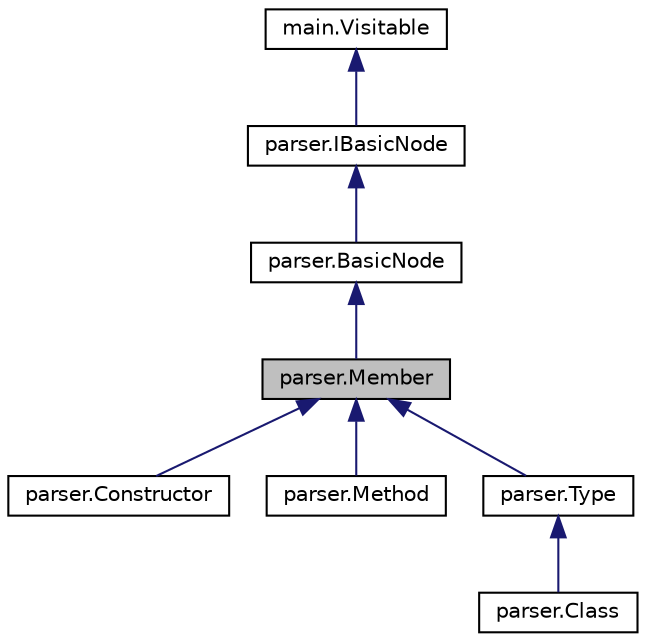 digraph "parser.Member"
{
  edge [fontname="Helvetica",fontsize="10",labelfontname="Helvetica",labelfontsize="10"];
  node [fontname="Helvetica",fontsize="10",shape=record];
  Node1 [label="parser.Member",height=0.2,width=0.4,color="black", fillcolor="grey75", style="filled", fontcolor="black"];
  Node2 -> Node1 [dir="back",color="midnightblue",fontsize="10",style="solid",fontname="Helvetica"];
  Node2 [label="parser.BasicNode",height=0.2,width=0.4,color="black", fillcolor="white", style="filled",URL="$classparser_1_1_basic_node.html"];
  Node3 -> Node2 [dir="back",color="midnightblue",fontsize="10",style="solid",fontname="Helvetica"];
  Node3 [label="parser.IBasicNode",height=0.2,width=0.4,color="black", fillcolor="white", style="filled",URL="$interfaceparser_1_1_i_basic_node.html"];
  Node4 -> Node3 [dir="back",color="midnightblue",fontsize="10",style="solid",fontname="Helvetica"];
  Node4 [label="main.Visitable",height=0.2,width=0.4,color="black", fillcolor="white", style="filled",URL="$interfacemain_1_1_visitable.html"];
  Node1 -> Node5 [dir="back",color="midnightblue",fontsize="10",style="solid",fontname="Helvetica"];
  Node5 [label="parser.Constructor",height=0.2,width=0.4,color="black", fillcolor="white", style="filled",URL="$classparser_1_1_constructor.html"];
  Node1 -> Node6 [dir="back",color="midnightblue",fontsize="10",style="solid",fontname="Helvetica"];
  Node6 [label="parser.Method",height=0.2,width=0.4,color="black", fillcolor="white", style="filled",URL="$classparser_1_1_method.html"];
  Node1 -> Node7 [dir="back",color="midnightblue",fontsize="10",style="solid",fontname="Helvetica"];
  Node7 [label="parser.Type",height=0.2,width=0.4,color="black", fillcolor="white", style="filled",URL="$classparser_1_1_type.html"];
  Node7 -> Node8 [dir="back",color="midnightblue",fontsize="10",style="solid",fontname="Helvetica"];
  Node8 [label="parser.Class",height=0.2,width=0.4,color="black", fillcolor="white", style="filled",URL="$classparser_1_1_class.html"];
}
